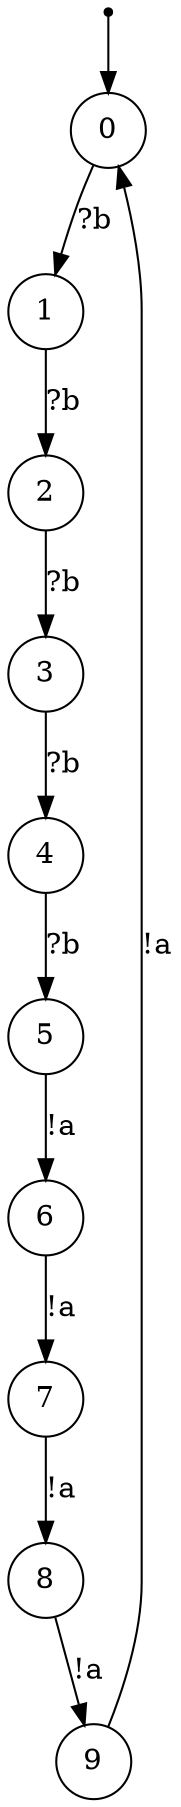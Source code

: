 digraph {
 node [shape=point] ENTRY
 node [shape=circle]
 ENTRY -> 0
0 -> 1 [label="?b"]
1 -> 2 [label="?b"]
2 -> 3 [label="?b"]
3 -> 4 [label="?b"]
4 -> 5 [label="?b"]
5 -> 6 [label="!a"]
6 -> 7 [label="!a"]
7 -> 8 [label="!a"]
8 -> 9 [label="!a"]
9 -> 0 [label="!a"]
}